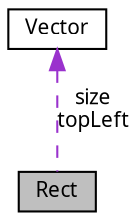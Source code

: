 digraph G
{
  edge [fontname="Tahoma",fontsize="10",labelfontname="Tahoma",labelfontsize="10"];
  node [fontname="Tahoma",fontsize="10",shape=record];
  Node1 [label="Rect",height=0.2,width=0.4,color="black", fillcolor="grey75", style="filled" fontcolor="black"];
  Node2 -> Node1 [dir=back,color="darkorchid3",fontsize="10",style="dashed",label="size\ntopLeft",fontname="Tahoma"];
  Node2 [label="Vector",height=0.2,width=0.4,color="black", fillcolor="white", style="filled",URL="$struct_vector.html",tooltip="Location and Velocity vector declarations."];
}
